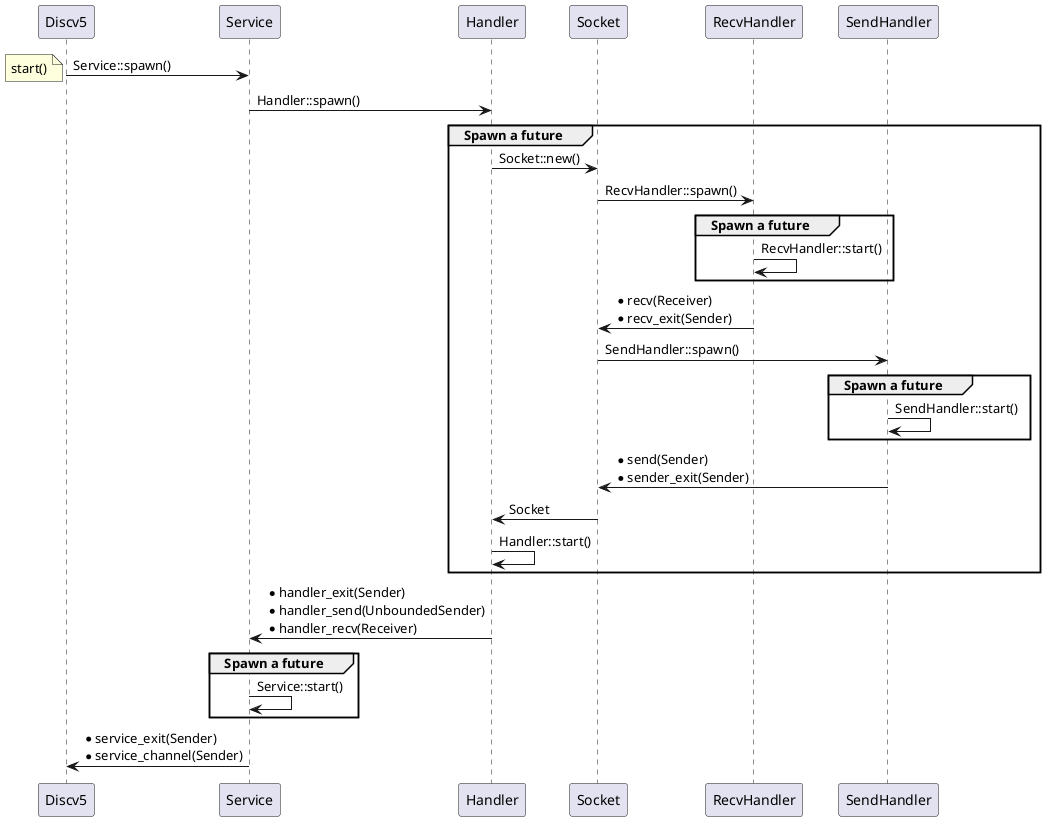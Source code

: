 @startuml

'Discv5
Discv5 -> Service : Service::spawn()
note left: start()

'Service
Service -> Handler : Handler::spawn()

group Spawn a future
	'Socket ---------------------------------------------------------
	Handler -> Socket : Socket::new()

	'RecvHandler ----------------------------------------------------
	Socket -> RecvHandler : RecvHandler::spawn()
	group Spawn a future
		RecvHandler -> RecvHandler : RecvHandler::start()
	end
	RecvHandler -> Socket : * recv(Receiver) \n* recv_exit(Sender)

	'SendHandler ----------------------------------------------------
	Socket -> SendHandler : SendHandler::spawn()
	group Spawn a future
		SendHandler -> SendHandler : SendHandler::start()
	end
	SendHandler -> Socket : * send(Sender) \n* sender_exit(Sender)

	Socket -> Handler : Socket

Handler -> Handler : Handler::start()
end

Handler -> Service : * handler_exit(Sender) \n* handler_send(UnboundedSender) \n* handler_recv(Receiver)

group Spawn a future
Service -> Service : Service::start()
end

Service -> Discv5 : * service_exit(Sender) \n* service_channel(Sender)

@enduml

